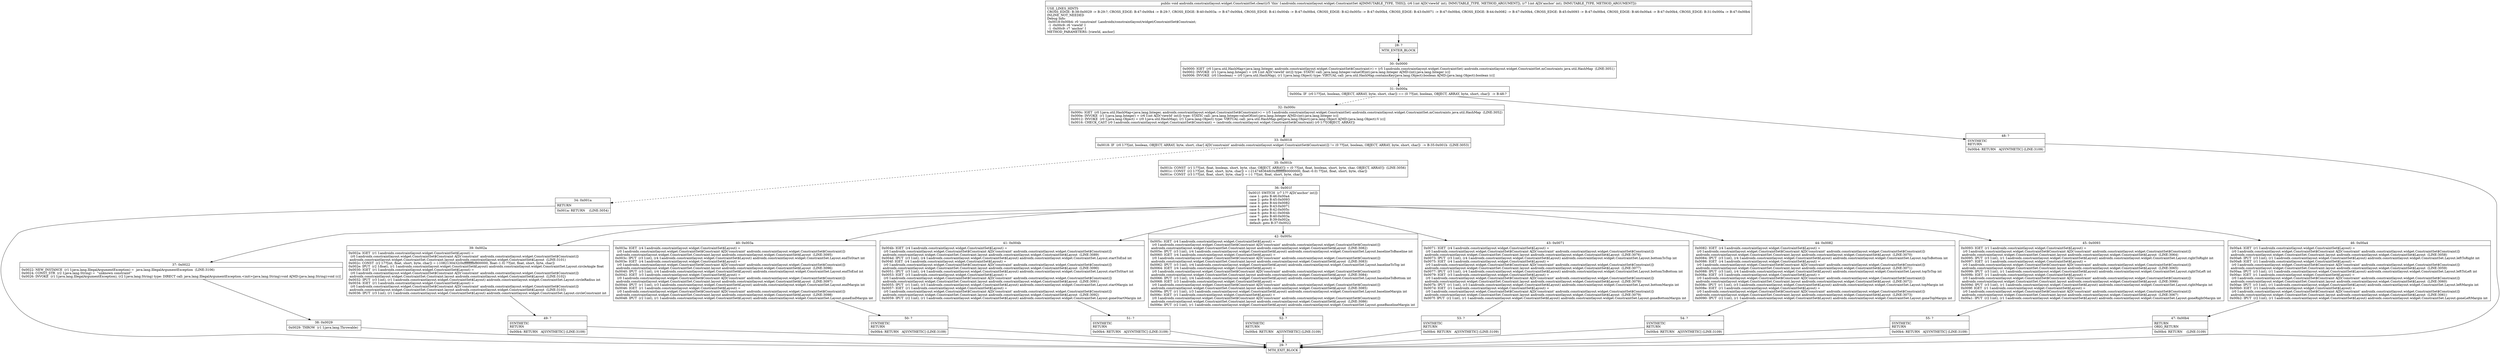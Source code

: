 digraph "CFG forandroidx.constraintlayout.widget.ConstraintSet.clear(II)V" {
Node_28 [shape=record,label="{28\:\ ?|MTH_ENTER_BLOCK\l}"];
Node_30 [shape=record,label="{30\:\ 0x0000|0x0000: IGET  (r0 I:java.util.HashMap\<java.lang.Integer, androidx.constraintlayout.widget.ConstraintSet$Constraint\>) = (r5 I:androidx.constraintlayout.widget.ConstraintSet) androidx.constraintlayout.widget.ConstraintSet.mConstraints java.util.HashMap  (LINE:3051)\l0x0002: INVOKE  (r1 I:java.lang.Integer) = (r6 I:int A[D('viewId' int)]) type: STATIC call: java.lang.Integer.valueOf(int):java.lang.Integer A[MD:(int):java.lang.Integer (c)]\l0x0006: INVOKE  (r0 I:boolean) = (r0 I:java.util.HashMap), (r1 I:java.lang.Object) type: VIRTUAL call: java.util.HashMap.containsKey(java.lang.Object):boolean A[MD:(java.lang.Object):boolean (c)]\l}"];
Node_31 [shape=record,label="{31\:\ 0x000a|0x000a: IF  (r0 I:??[int, boolean, OBJECT, ARRAY, byte, short, char]) == (0 ??[int, boolean, OBJECT, ARRAY, byte, short, char])  \-\> B:48:? \l}"];
Node_32 [shape=record,label="{32\:\ 0x000c|0x000c: IGET  (r0 I:java.util.HashMap\<java.lang.Integer, androidx.constraintlayout.widget.ConstraintSet$Constraint\>) = (r5 I:androidx.constraintlayout.widget.ConstraintSet) androidx.constraintlayout.widget.ConstraintSet.mConstraints java.util.HashMap  (LINE:3052)\l0x000e: INVOKE  (r1 I:java.lang.Integer) = (r6 I:int A[D('viewId' int)]) type: STATIC call: java.lang.Integer.valueOf(int):java.lang.Integer A[MD:(int):java.lang.Integer (c)]\l0x0012: INVOKE  (r0 I:java.lang.Object) = (r0 I:java.util.HashMap), (r1 I:java.lang.Object) type: VIRTUAL call: java.util.HashMap.get(java.lang.Object):java.lang.Object A[MD:(java.lang.Object):V (c)]\l0x0016: CHECK_CAST (r0 I:androidx.constraintlayout.widget.ConstraintSet$Constraint) = (androidx.constraintlayout.widget.ConstraintSet$Constraint) (r0 I:??[OBJECT, ARRAY]) \l}"];
Node_33 [shape=record,label="{33\:\ 0x0018|0x0018: IF  (r0 I:??[int, boolean, OBJECT, ARRAY, byte, short, char] A[D('constraint' androidx.constraintlayout.widget.ConstraintSet$Constraint)]) != (0 ??[int, boolean, OBJECT, ARRAY, byte, short, char])  \-\> B:35:0x001b  (LINE:3053)\l}"];
Node_34 [shape=record,label="{34\:\ 0x001a|RETURN\l|0x001a: RETURN    (LINE:3054)\l}"];
Node_29 [shape=record,label="{29\:\ ?|MTH_EXIT_BLOCK\l}"];
Node_35 [shape=record,label="{35\:\ 0x001b|0x001b: CONST  (r1 I:??[int, float, boolean, short, byte, char, OBJECT, ARRAY]) = (0 ??[int, float, boolean, short, byte, char, OBJECT, ARRAY])  (LINE:3056)\l0x001c: CONST  (r2 I:??[int, float, short, byte, char]) = (\-2147483648(0xffffffff80000000, float:\-0.0) ??[int, float, short, byte, char]) \l0x001e: CONST  (r3 I:??[int, float, short, byte, char]) = (\-1 ??[int, float, short, byte, char]) \l}"];
Node_36 [shape=record,label="{36\:\ 0x001f|0x001f: SWITCH  (r7 I:?? A[D('anchor' int)])\l case 1: goto B:46:0x00a4\l case 2: goto B:45:0x0093\l case 3: goto B:44:0x0082\l case 4: goto B:43:0x0071\l case 5: goto B:42:0x005c\l case 6: goto B:41:0x004b\l case 7: goto B:40:0x003a\l case 8: goto B:39:0x002a\l default: goto B:37:0x0022 \l}"];
Node_37 [shape=record,label="{37\:\ 0x0022|0x0022: NEW_INSTANCE  (r1 I:java.lang.IllegalArgumentException) =  java.lang.IllegalArgumentException  (LINE:3106)\l0x0024: CONST_STR  (r2 I:java.lang.String) =  \"unknown constraint\" \l0x0026: INVOKE  (r1 I:java.lang.IllegalArgumentException), (r2 I:java.lang.String) type: DIRECT call: java.lang.IllegalArgumentException.\<init\>(java.lang.String):void A[MD:(java.lang.String):void (c)]\l}"];
Node_38 [shape=record,label="{38\:\ 0x0029|0x0029: THROW  (r1 I:java.lang.Throwable) \l}"];
Node_39 [shape=record,label="{39\:\ 0x002a|0x002a: IGET  (r1 I:androidx.constraintlayout.widget.ConstraintSet$Layout) = \l  (r0 I:androidx.constraintlayout.widget.ConstraintSet$Constraint A[D('constraint' androidx.constraintlayout.widget.ConstraintSet$Constraint)])\l androidx.constraintlayout.widget.ConstraintSet.Constraint.layout androidx.constraintlayout.widget.ConstraintSet$Layout  (LINE:3101)\l0x002c: CONST  (r2 I:??[int, float, short, byte, char]) = (\-1082130432(0xffffffffbf800000, float:\-1.0) ??[int, float, short, byte, char]) \l0x002e: IPUT  (r2 I:float), (r1 I:androidx.constraintlayout.widget.ConstraintSet$Layout) androidx.constraintlayout.widget.ConstraintSet.Layout.circleAngle float \l0x0030: IGET  (r1 I:androidx.constraintlayout.widget.ConstraintSet$Layout) = \l  (r0 I:androidx.constraintlayout.widget.ConstraintSet$Constraint A[D('constraint' androidx.constraintlayout.widget.ConstraintSet$Constraint)])\l androidx.constraintlayout.widget.ConstraintSet.Constraint.layout androidx.constraintlayout.widget.ConstraintSet$Layout  (LINE:3102)\l0x0032: IPUT  (r3 I:int), (r1 I:androidx.constraintlayout.widget.ConstraintSet$Layout) androidx.constraintlayout.widget.ConstraintSet.Layout.circleRadius int \l0x0034: IGET  (r1 I:androidx.constraintlayout.widget.ConstraintSet$Layout) = \l  (r0 I:androidx.constraintlayout.widget.ConstraintSet$Constraint A[D('constraint' androidx.constraintlayout.widget.ConstraintSet$Constraint)])\l androidx.constraintlayout.widget.ConstraintSet.Constraint.layout androidx.constraintlayout.widget.ConstraintSet$Layout  (LINE:3103)\l0x0036: IPUT  (r3 I:int), (r1 I:androidx.constraintlayout.widget.ConstraintSet$Layout) androidx.constraintlayout.widget.ConstraintSet.Layout.circleConstraint int \l}"];
Node_49 [shape=record,label="{49\:\ ?|SYNTHETIC\lRETURN\l|0x00b4: RETURN   A[SYNTHETIC] (LINE:3109)\l}"];
Node_40 [shape=record,label="{40\:\ 0x003a|0x003a: IGET  (r4 I:androidx.constraintlayout.widget.ConstraintSet$Layout) = \l  (r0 I:androidx.constraintlayout.widget.ConstraintSet$Constraint A[D('constraint' androidx.constraintlayout.widget.ConstraintSet$Constraint)])\l androidx.constraintlayout.widget.ConstraintSet.Constraint.layout androidx.constraintlayout.widget.ConstraintSet$Layout  (LINE:3095)\l0x003c: IPUT  (r3 I:int), (r4 I:androidx.constraintlayout.widget.ConstraintSet$Layout) androidx.constraintlayout.widget.ConstraintSet.Layout.endToStart int \l0x003e: IGET  (r4 I:androidx.constraintlayout.widget.ConstraintSet$Layout) = \l  (r0 I:androidx.constraintlayout.widget.ConstraintSet$Constraint A[D('constraint' androidx.constraintlayout.widget.ConstraintSet$Constraint)])\l androidx.constraintlayout.widget.ConstraintSet.Constraint.layout androidx.constraintlayout.widget.ConstraintSet$Layout  (LINE:3096)\l0x0040: IPUT  (r3 I:int), (r4 I:androidx.constraintlayout.widget.ConstraintSet$Layout) androidx.constraintlayout.widget.ConstraintSet.Layout.endToEnd int \l0x0042: IGET  (r3 I:androidx.constraintlayout.widget.ConstraintSet$Layout) = \l  (r0 I:androidx.constraintlayout.widget.ConstraintSet$Constraint A[D('constraint' androidx.constraintlayout.widget.ConstraintSet$Constraint)])\l androidx.constraintlayout.widget.ConstraintSet.Constraint.layout androidx.constraintlayout.widget.ConstraintSet$Layout  (LINE:3097)\l0x0044: IPUT  (r1 I:int), (r3 I:androidx.constraintlayout.widget.ConstraintSet$Layout) androidx.constraintlayout.widget.ConstraintSet.Layout.endMargin int \l0x0046: IGET  (r1 I:androidx.constraintlayout.widget.ConstraintSet$Layout) = \l  (r0 I:androidx.constraintlayout.widget.ConstraintSet$Constraint A[D('constraint' androidx.constraintlayout.widget.ConstraintSet$Constraint)])\l androidx.constraintlayout.widget.ConstraintSet.Constraint.layout androidx.constraintlayout.widget.ConstraintSet$Layout  (LINE:3098)\l0x0048: IPUT  (r2 I:int), (r1 I:androidx.constraintlayout.widget.ConstraintSet$Layout) androidx.constraintlayout.widget.ConstraintSet.Layout.goneEndMargin int \l}"];
Node_50 [shape=record,label="{50\:\ ?|SYNTHETIC\lRETURN\l|0x00b4: RETURN   A[SYNTHETIC] (LINE:3109)\l}"];
Node_41 [shape=record,label="{41\:\ 0x004b|0x004b: IGET  (r4 I:androidx.constraintlayout.widget.ConstraintSet$Layout) = \l  (r0 I:androidx.constraintlayout.widget.ConstraintSet$Constraint A[D('constraint' androidx.constraintlayout.widget.ConstraintSet$Constraint)])\l androidx.constraintlayout.widget.ConstraintSet.Constraint.layout androidx.constraintlayout.widget.ConstraintSet$Layout  (LINE:3089)\l0x004d: IPUT  (r3 I:int), (r4 I:androidx.constraintlayout.widget.ConstraintSet$Layout) androidx.constraintlayout.widget.ConstraintSet.Layout.startToEnd int \l0x004f: IGET  (r4 I:androidx.constraintlayout.widget.ConstraintSet$Layout) = \l  (r0 I:androidx.constraintlayout.widget.ConstraintSet$Constraint A[D('constraint' androidx.constraintlayout.widget.ConstraintSet$Constraint)])\l androidx.constraintlayout.widget.ConstraintSet.Constraint.layout androidx.constraintlayout.widget.ConstraintSet$Layout  (LINE:3090)\l0x0051: IPUT  (r3 I:int), (r4 I:androidx.constraintlayout.widget.ConstraintSet$Layout) androidx.constraintlayout.widget.ConstraintSet.Layout.startToStart int \l0x0053: IGET  (r3 I:androidx.constraintlayout.widget.ConstraintSet$Layout) = \l  (r0 I:androidx.constraintlayout.widget.ConstraintSet$Constraint A[D('constraint' androidx.constraintlayout.widget.ConstraintSet$Constraint)])\l androidx.constraintlayout.widget.ConstraintSet.Constraint.layout androidx.constraintlayout.widget.ConstraintSet$Layout  (LINE:3091)\l0x0055: IPUT  (r1 I:int), (r3 I:androidx.constraintlayout.widget.ConstraintSet$Layout) androidx.constraintlayout.widget.ConstraintSet.Layout.startMargin int \l0x0057: IGET  (r1 I:androidx.constraintlayout.widget.ConstraintSet$Layout) = \l  (r0 I:androidx.constraintlayout.widget.ConstraintSet$Constraint A[D('constraint' androidx.constraintlayout.widget.ConstraintSet$Constraint)])\l androidx.constraintlayout.widget.ConstraintSet.Constraint.layout androidx.constraintlayout.widget.ConstraintSet$Layout  (LINE:3092)\l0x0059: IPUT  (r2 I:int), (r1 I:androidx.constraintlayout.widget.ConstraintSet$Layout) androidx.constraintlayout.widget.ConstraintSet.Layout.goneStartMargin int \l}"];
Node_51 [shape=record,label="{51\:\ ?|SYNTHETIC\lRETURN\l|0x00b4: RETURN   A[SYNTHETIC] (LINE:3109)\l}"];
Node_42 [shape=record,label="{42\:\ 0x005c|0x005c: IGET  (r4 I:androidx.constraintlayout.widget.ConstraintSet$Layout) = \l  (r0 I:androidx.constraintlayout.widget.ConstraintSet$Constraint A[D('constraint' androidx.constraintlayout.widget.ConstraintSet$Constraint)])\l androidx.constraintlayout.widget.ConstraintSet.Constraint.layout androidx.constraintlayout.widget.ConstraintSet$Layout  (LINE:3082)\l0x005e: IPUT  (r3 I:int), (r4 I:androidx.constraintlayout.widget.ConstraintSet$Layout) androidx.constraintlayout.widget.ConstraintSet.Layout.baselineToBaseline int \l0x0060: IGET  (r4 I:androidx.constraintlayout.widget.ConstraintSet$Layout) = \l  (r0 I:androidx.constraintlayout.widget.ConstraintSet$Constraint A[D('constraint' androidx.constraintlayout.widget.ConstraintSet$Constraint)])\l androidx.constraintlayout.widget.ConstraintSet.Constraint.layout androidx.constraintlayout.widget.ConstraintSet$Layout  (LINE:3083)\l0x0062: IPUT  (r3 I:int), (r4 I:androidx.constraintlayout.widget.ConstraintSet$Layout) androidx.constraintlayout.widget.ConstraintSet.Layout.baselineToTop int \l0x0064: IGET  (r4 I:androidx.constraintlayout.widget.ConstraintSet$Layout) = \l  (r0 I:androidx.constraintlayout.widget.ConstraintSet$Constraint A[D('constraint' androidx.constraintlayout.widget.ConstraintSet$Constraint)])\l androidx.constraintlayout.widget.ConstraintSet.Constraint.layout androidx.constraintlayout.widget.ConstraintSet$Layout  (LINE:3084)\l0x0066: IPUT  (r3 I:int), (r4 I:androidx.constraintlayout.widget.ConstraintSet$Layout) androidx.constraintlayout.widget.ConstraintSet.Layout.baselineToBottom int \l0x0068: IGET  (r3 I:androidx.constraintlayout.widget.ConstraintSet$Layout) = \l  (r0 I:androidx.constraintlayout.widget.ConstraintSet$Constraint A[D('constraint' androidx.constraintlayout.widget.ConstraintSet$Constraint)])\l androidx.constraintlayout.widget.ConstraintSet.Constraint.layout androidx.constraintlayout.widget.ConstraintSet$Layout  (LINE:3085)\l0x006a: IPUT  (r1 I:int), (r3 I:androidx.constraintlayout.widget.ConstraintSet$Layout) androidx.constraintlayout.widget.ConstraintSet.Layout.baselineMargin int \l0x006c: IGET  (r1 I:androidx.constraintlayout.widget.ConstraintSet$Layout) = \l  (r0 I:androidx.constraintlayout.widget.ConstraintSet$Constraint A[D('constraint' androidx.constraintlayout.widget.ConstraintSet$Constraint)])\l androidx.constraintlayout.widget.ConstraintSet.Constraint.layout androidx.constraintlayout.widget.ConstraintSet$Layout  (LINE:3086)\l0x006e: IPUT  (r2 I:int), (r1 I:androidx.constraintlayout.widget.ConstraintSet$Layout) androidx.constraintlayout.widget.ConstraintSet.Layout.goneBaselineMargin int \l}"];
Node_52 [shape=record,label="{52\:\ ?|SYNTHETIC\lRETURN\l|0x00b4: RETURN   A[SYNTHETIC] (LINE:3109)\l}"];
Node_43 [shape=record,label="{43\:\ 0x0071|0x0071: IGET  (r4 I:androidx.constraintlayout.widget.ConstraintSet$Layout) = \l  (r0 I:androidx.constraintlayout.widget.ConstraintSet$Constraint A[D('constraint' androidx.constraintlayout.widget.ConstraintSet$Constraint)])\l androidx.constraintlayout.widget.ConstraintSet.Constraint.layout androidx.constraintlayout.widget.ConstraintSet$Layout  (LINE:3076)\l0x0073: IPUT  (r3 I:int), (r4 I:androidx.constraintlayout.widget.ConstraintSet$Layout) androidx.constraintlayout.widget.ConstraintSet.Layout.bottomToTop int \l0x0075: IGET  (r4 I:androidx.constraintlayout.widget.ConstraintSet$Layout) = \l  (r0 I:androidx.constraintlayout.widget.ConstraintSet$Constraint A[D('constraint' androidx.constraintlayout.widget.ConstraintSet$Constraint)])\l androidx.constraintlayout.widget.ConstraintSet.Constraint.layout androidx.constraintlayout.widget.ConstraintSet$Layout  (LINE:3077)\l0x0077: IPUT  (r3 I:int), (r4 I:androidx.constraintlayout.widget.ConstraintSet$Layout) androidx.constraintlayout.widget.ConstraintSet.Layout.bottomToBottom int \l0x0079: IGET  (r3 I:androidx.constraintlayout.widget.ConstraintSet$Layout) = \l  (r0 I:androidx.constraintlayout.widget.ConstraintSet$Constraint A[D('constraint' androidx.constraintlayout.widget.ConstraintSet$Constraint)])\l androidx.constraintlayout.widget.ConstraintSet.Constraint.layout androidx.constraintlayout.widget.ConstraintSet$Layout  (LINE:3078)\l0x007b: IPUT  (r1 I:int), (r3 I:androidx.constraintlayout.widget.ConstraintSet$Layout) androidx.constraintlayout.widget.ConstraintSet.Layout.bottomMargin int \l0x007d: IGET  (r1 I:androidx.constraintlayout.widget.ConstraintSet$Layout) = \l  (r0 I:androidx.constraintlayout.widget.ConstraintSet$Constraint A[D('constraint' androidx.constraintlayout.widget.ConstraintSet$Constraint)])\l androidx.constraintlayout.widget.ConstraintSet.Constraint.layout androidx.constraintlayout.widget.ConstraintSet$Layout  (LINE:3079)\l0x007f: IPUT  (r2 I:int), (r1 I:androidx.constraintlayout.widget.ConstraintSet$Layout) androidx.constraintlayout.widget.ConstraintSet.Layout.goneBottomMargin int \l}"];
Node_53 [shape=record,label="{53\:\ ?|SYNTHETIC\lRETURN\l|0x00b4: RETURN   A[SYNTHETIC] (LINE:3109)\l}"];
Node_44 [shape=record,label="{44\:\ 0x0082|0x0082: IGET  (r4 I:androidx.constraintlayout.widget.ConstraintSet$Layout) = \l  (r0 I:androidx.constraintlayout.widget.ConstraintSet$Constraint A[D('constraint' androidx.constraintlayout.widget.ConstraintSet$Constraint)])\l androidx.constraintlayout.widget.ConstraintSet.Constraint.layout androidx.constraintlayout.widget.ConstraintSet$Layout  (LINE:3070)\l0x0084: IPUT  (r3 I:int), (r4 I:androidx.constraintlayout.widget.ConstraintSet$Layout) androidx.constraintlayout.widget.ConstraintSet.Layout.topToBottom int \l0x0086: IGET  (r4 I:androidx.constraintlayout.widget.ConstraintSet$Layout) = \l  (r0 I:androidx.constraintlayout.widget.ConstraintSet$Constraint A[D('constraint' androidx.constraintlayout.widget.ConstraintSet$Constraint)])\l androidx.constraintlayout.widget.ConstraintSet.Constraint.layout androidx.constraintlayout.widget.ConstraintSet$Layout  (LINE:3071)\l0x0088: IPUT  (r3 I:int), (r4 I:androidx.constraintlayout.widget.ConstraintSet$Layout) androidx.constraintlayout.widget.ConstraintSet.Layout.topToTop int \l0x008a: IGET  (r3 I:androidx.constraintlayout.widget.ConstraintSet$Layout) = \l  (r0 I:androidx.constraintlayout.widget.ConstraintSet$Constraint A[D('constraint' androidx.constraintlayout.widget.ConstraintSet$Constraint)])\l androidx.constraintlayout.widget.ConstraintSet.Constraint.layout androidx.constraintlayout.widget.ConstraintSet$Layout  (LINE:3072)\l0x008c: IPUT  (r1 I:int), (r3 I:androidx.constraintlayout.widget.ConstraintSet$Layout) androidx.constraintlayout.widget.ConstraintSet.Layout.topMargin int \l0x008e: IGET  (r1 I:androidx.constraintlayout.widget.ConstraintSet$Layout) = \l  (r0 I:androidx.constraintlayout.widget.ConstraintSet$Constraint A[D('constraint' androidx.constraintlayout.widget.ConstraintSet$Constraint)])\l androidx.constraintlayout.widget.ConstraintSet.Constraint.layout androidx.constraintlayout.widget.ConstraintSet$Layout  (LINE:3073)\l0x0090: IPUT  (r2 I:int), (r1 I:androidx.constraintlayout.widget.ConstraintSet$Layout) androidx.constraintlayout.widget.ConstraintSet.Layout.goneTopMargin int \l}"];
Node_54 [shape=record,label="{54\:\ ?|SYNTHETIC\lRETURN\l|0x00b4: RETURN   A[SYNTHETIC] (LINE:3109)\l}"];
Node_45 [shape=record,label="{45\:\ 0x0093|0x0093: IGET  (r1 I:androidx.constraintlayout.widget.ConstraintSet$Layout) = \l  (r0 I:androidx.constraintlayout.widget.ConstraintSet$Constraint A[D('constraint' androidx.constraintlayout.widget.ConstraintSet$Constraint)])\l androidx.constraintlayout.widget.ConstraintSet.Constraint.layout androidx.constraintlayout.widget.ConstraintSet$Layout  (LINE:3064)\l0x0095: IPUT  (r3 I:int), (r1 I:androidx.constraintlayout.widget.ConstraintSet$Layout) androidx.constraintlayout.widget.ConstraintSet.Layout.rightToRight int \l0x0097: IGET  (r1 I:androidx.constraintlayout.widget.ConstraintSet$Layout) = \l  (r0 I:androidx.constraintlayout.widget.ConstraintSet$Constraint A[D('constraint' androidx.constraintlayout.widget.ConstraintSet$Constraint)])\l androidx.constraintlayout.widget.ConstraintSet.Constraint.layout androidx.constraintlayout.widget.ConstraintSet$Layout  (LINE:3065)\l0x0099: IPUT  (r3 I:int), (r1 I:androidx.constraintlayout.widget.ConstraintSet$Layout) androidx.constraintlayout.widget.ConstraintSet.Layout.rightToLeft int \l0x009b: IGET  (r1 I:androidx.constraintlayout.widget.ConstraintSet$Layout) = \l  (r0 I:androidx.constraintlayout.widget.ConstraintSet$Constraint A[D('constraint' androidx.constraintlayout.widget.ConstraintSet$Constraint)])\l androidx.constraintlayout.widget.ConstraintSet.Constraint.layout androidx.constraintlayout.widget.ConstraintSet$Layout  (LINE:3066)\l0x009d: IPUT  (r3 I:int), (r1 I:androidx.constraintlayout.widget.ConstraintSet$Layout) androidx.constraintlayout.widget.ConstraintSet.Layout.rightMargin int \l0x009f: IGET  (r1 I:androidx.constraintlayout.widget.ConstraintSet$Layout) = \l  (r0 I:androidx.constraintlayout.widget.ConstraintSet$Constraint A[D('constraint' androidx.constraintlayout.widget.ConstraintSet$Constraint)])\l androidx.constraintlayout.widget.ConstraintSet.Constraint.layout androidx.constraintlayout.widget.ConstraintSet$Layout  (LINE:3067)\l0x00a1: IPUT  (r2 I:int), (r1 I:androidx.constraintlayout.widget.ConstraintSet$Layout) androidx.constraintlayout.widget.ConstraintSet.Layout.goneRightMargin int \l}"];
Node_55 [shape=record,label="{55\:\ ?|SYNTHETIC\lRETURN\l|0x00b4: RETURN   A[SYNTHETIC] (LINE:3109)\l}"];
Node_46 [shape=record,label="{46\:\ 0x00a4|0x00a4: IGET  (r1 I:androidx.constraintlayout.widget.ConstraintSet$Layout) = \l  (r0 I:androidx.constraintlayout.widget.ConstraintSet$Constraint A[D('constraint' androidx.constraintlayout.widget.ConstraintSet$Constraint)])\l androidx.constraintlayout.widget.ConstraintSet.Constraint.layout androidx.constraintlayout.widget.ConstraintSet$Layout  (LINE:3058)\l0x00a6: IPUT  (r3 I:int), (r1 I:androidx.constraintlayout.widget.ConstraintSet$Layout) androidx.constraintlayout.widget.ConstraintSet.Layout.leftToRight int \l0x00a8: IGET  (r1 I:androidx.constraintlayout.widget.ConstraintSet$Layout) = \l  (r0 I:androidx.constraintlayout.widget.ConstraintSet$Constraint A[D('constraint' androidx.constraintlayout.widget.ConstraintSet$Constraint)])\l androidx.constraintlayout.widget.ConstraintSet.Constraint.layout androidx.constraintlayout.widget.ConstraintSet$Layout  (LINE:3059)\l0x00aa: IPUT  (r3 I:int), (r1 I:androidx.constraintlayout.widget.ConstraintSet$Layout) androidx.constraintlayout.widget.ConstraintSet.Layout.leftToLeft int \l0x00ac: IGET  (r1 I:androidx.constraintlayout.widget.ConstraintSet$Layout) = \l  (r0 I:androidx.constraintlayout.widget.ConstraintSet$Constraint A[D('constraint' androidx.constraintlayout.widget.ConstraintSet$Constraint)])\l androidx.constraintlayout.widget.ConstraintSet.Constraint.layout androidx.constraintlayout.widget.ConstraintSet$Layout  (LINE:3060)\l0x00ae: IPUT  (r3 I:int), (r1 I:androidx.constraintlayout.widget.ConstraintSet$Layout) androidx.constraintlayout.widget.ConstraintSet.Layout.leftMargin int \l0x00b0: IGET  (r1 I:androidx.constraintlayout.widget.ConstraintSet$Layout) = \l  (r0 I:androidx.constraintlayout.widget.ConstraintSet$Constraint A[D('constraint' androidx.constraintlayout.widget.ConstraintSet$Constraint)])\l androidx.constraintlayout.widget.ConstraintSet.Constraint.layout androidx.constraintlayout.widget.ConstraintSet$Layout  (LINE:3061)\l0x00b2: IPUT  (r2 I:int), (r1 I:androidx.constraintlayout.widget.ConstraintSet$Layout) androidx.constraintlayout.widget.ConstraintSet.Layout.goneLeftMargin int \l}"];
Node_47 [shape=record,label="{47\:\ 0x00b4|RETURN\lORIG_RETURN\l|0x00b4: RETURN    (LINE:3109)\l}"];
Node_48 [shape=record,label="{48\:\ ?|SYNTHETIC\lRETURN\l|0x00b4: RETURN   A[SYNTHETIC] (LINE:3109)\l}"];
MethodNode[shape=record,label="{public void androidx.constraintlayout.widget.ConstraintSet.clear((r5 'this' I:androidx.constraintlayout.widget.ConstraintSet A[IMMUTABLE_TYPE, THIS]), (r6 I:int A[D('viewId' int), IMMUTABLE_TYPE, METHOD_ARGUMENT]), (r7 I:int A[D('anchor' int), IMMUTABLE_TYPE, METHOD_ARGUMENT]))  | USE_LINES_HINTS\lCROSS_EDGE: B:38:0x0029 \-\> B:29:?, CROSS_EDGE: B:47:0x00b4 \-\> B:29:?, CROSS_EDGE: B:40:0x003a \-\> B:47:0x00b4, CROSS_EDGE: B:41:0x004b \-\> B:47:0x00b4, CROSS_EDGE: B:42:0x005c \-\> B:47:0x00b4, CROSS_EDGE: B:43:0x0071 \-\> B:47:0x00b4, CROSS_EDGE: B:44:0x0082 \-\> B:47:0x00b4, CROSS_EDGE: B:45:0x0093 \-\> B:47:0x00b4, CROSS_EDGE: B:46:0x00a4 \-\> B:47:0x00b4, CROSS_EDGE: B:31:0x000a \-\> B:47:0x00b4\lINLINE_NOT_NEEDED\lDebug Info:\l  0x0018\-0x00b4: r0 'constraint' Landroidx\/constraintlayout\/widget\/ConstraintSet$Constraint;\l  \-1 \-0x00c9: r6 'viewId' I\l  \-1 \-0x00c9: r7 'anchor' I\lMETHOD_PARAMETERS: [viewId, anchor]\l}"];
MethodNode -> Node_28;Node_28 -> Node_30;
Node_30 -> Node_31;
Node_31 -> Node_32[style=dashed];
Node_31 -> Node_48;
Node_32 -> Node_33;
Node_33 -> Node_34[style=dashed];
Node_33 -> Node_35;
Node_34 -> Node_29;
Node_35 -> Node_36;
Node_36 -> Node_37;
Node_36 -> Node_39;
Node_36 -> Node_40;
Node_36 -> Node_41;
Node_36 -> Node_42;
Node_36 -> Node_43;
Node_36 -> Node_44;
Node_36 -> Node_45;
Node_36 -> Node_46;
Node_37 -> Node_38;
Node_38 -> Node_29;
Node_39 -> Node_49;
Node_49 -> Node_29;
Node_40 -> Node_50;
Node_50 -> Node_29;
Node_41 -> Node_51;
Node_51 -> Node_29;
Node_42 -> Node_52;
Node_52 -> Node_29;
Node_43 -> Node_53;
Node_53 -> Node_29;
Node_44 -> Node_54;
Node_54 -> Node_29;
Node_45 -> Node_55;
Node_55 -> Node_29;
Node_46 -> Node_47;
Node_47 -> Node_29;
Node_48 -> Node_29;
}

